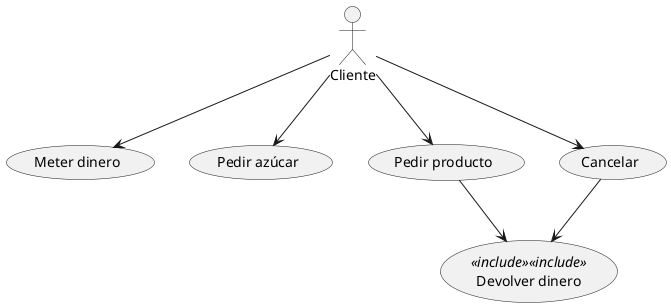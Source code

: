 @startuml
actor Cliente

Cliente --> (Meter dinero)
Cliente --> (Pedir azúcar)
Cliente --> (Pedir producto)
Cliente --> (Cancelar)
(Cancelar) --> (Devolver dinero)
(Pedir producto) --> (Devolver dinero)
(Devolver dinero) <<include>> (Cancelar) <<include>>
}
@enduml